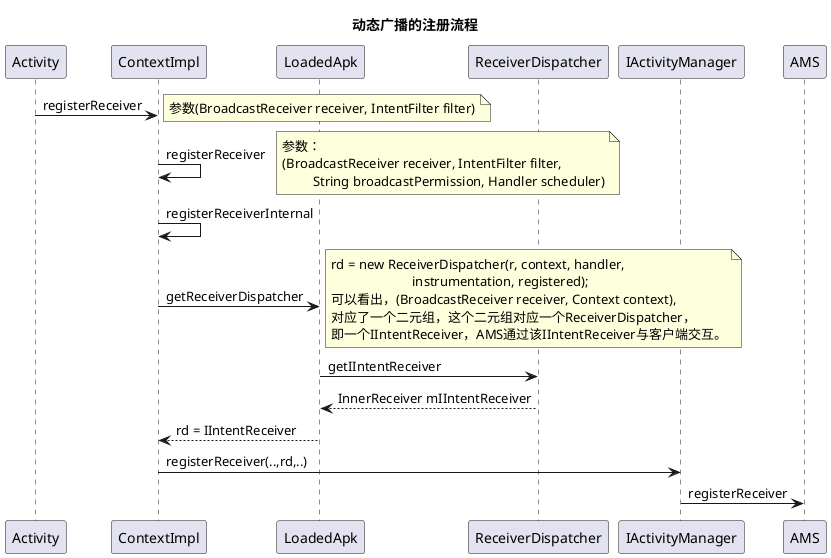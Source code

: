 @startuml
title 动态广播的注册流程
Activity -> ContextImpl : registerReceiver
note right:参数(BroadcastReceiver receiver, IntentFilter filter)

ContextImpl ->  ContextImpl : registerReceiver
note right
参数：
(BroadcastReceiver receiver, IntentFilter filter,
         String broadcastPermission, Handler scheduler)
end note
ContextImpl ->  ContextImpl : registerReceiverInternal

ContextImpl -> LoadedApk : getReceiverDispatcher
note right
rd = new ReceiverDispatcher(r, context, handler,
                        instrumentation, registered);
可以看出，(BroadcastReceiver receiver, Context context),
对应了一个二元组，这个二元组对应一个ReceiverDispatcher，
即一个IIntentReceiver，AMS通过该IIntentReceiver与客户端交互。
end note

LoadedApk -> ReceiverDispatcher : getIIntentReceiver

LoadedApk <-- ReceiverDispatcher : InnerReceiver mIIntentReceiver

ContextImpl <-- LoadedApk : rd = IIntentReceiver

ContextImpl -> IActivityManager : registerReceiver(..,rd,..)

IActivityManager -> AMS : registerReceiver



@enduml